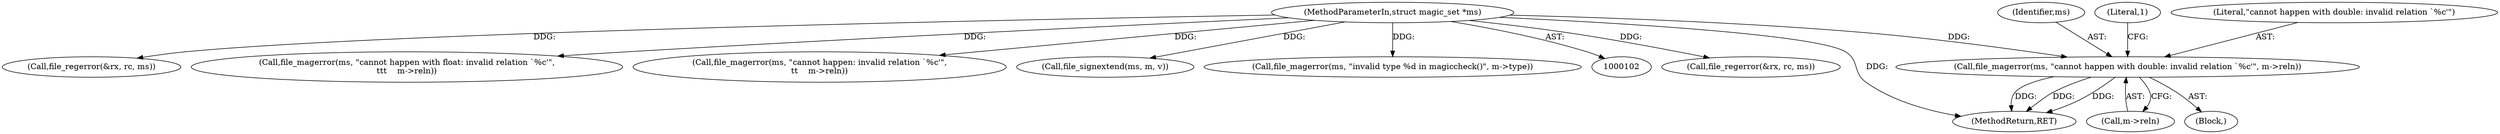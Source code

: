 digraph "0_file_4a284c89d6ef11aca34da65da7d673050a5ea320_1@pointer" {
"1000303" [label="(Call,file_magerror(ms, \"cannot happen with double: invalid relation `%c'\", m->reln))"];
"1000103" [label="(MethodParameterIn,struct magic_set *ms)"];
"1000304" [label="(Identifier,ms)"];
"1000306" [label="(Call,m->reln)"];
"1000647" [label="(Call,file_regerror(&rx, rc, ms))"];
"1000980" [label="(MethodReturn,RET)"];
"1000509" [label="(Call,file_regerror(&rx, rc, ms))"];
"1000311" [label="(Literal,1)"];
"1000238" [label="(Call,file_magerror(ms, \"cannot happen with float: invalid relation `%c'\",\n\t\t\t    m->reln))"];
"1000969" [label="(Call,file_magerror(ms, \"cannot happen: invalid relation `%c'\",\n\t\t    m->reln))"];
"1000268" [label="(Block,)"];
"1000303" [label="(Call,file_magerror(ms, \"cannot happen with double: invalid relation `%c'\", m->reln))"];
"1000690" [label="(Call,file_signextend(ms, m, v))"];
"1000305" [label="(Literal,\"cannot happen with double: invalid relation `%c'\")"];
"1000679" [label="(Call,file_magerror(ms, \"invalid type %d in magiccheck()\", m->type))"];
"1000103" [label="(MethodParameterIn,struct magic_set *ms)"];
"1000303" -> "1000268"  [label="AST: "];
"1000303" -> "1000306"  [label="CFG: "];
"1000304" -> "1000303"  [label="AST: "];
"1000305" -> "1000303"  [label="AST: "];
"1000306" -> "1000303"  [label="AST: "];
"1000311" -> "1000303"  [label="CFG: "];
"1000303" -> "1000980"  [label="DDG: "];
"1000303" -> "1000980"  [label="DDG: "];
"1000303" -> "1000980"  [label="DDG: "];
"1000103" -> "1000303"  [label="DDG: "];
"1000103" -> "1000102"  [label="AST: "];
"1000103" -> "1000980"  [label="DDG: "];
"1000103" -> "1000238"  [label="DDG: "];
"1000103" -> "1000509"  [label="DDG: "];
"1000103" -> "1000647"  [label="DDG: "];
"1000103" -> "1000679"  [label="DDG: "];
"1000103" -> "1000690"  [label="DDG: "];
"1000103" -> "1000969"  [label="DDG: "];
}
